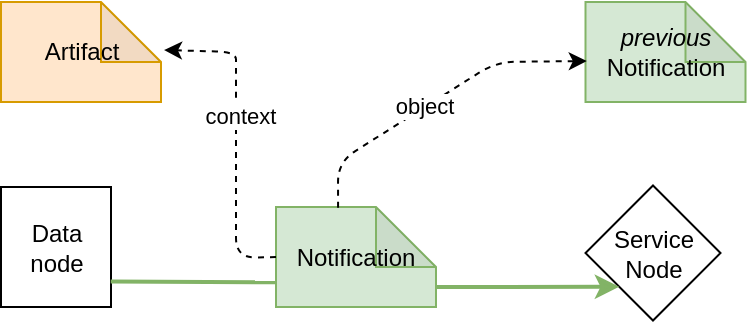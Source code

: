 <mxfile version="20.3.0" type="google"><diagram id="bKlIuONL0UMYNWtzhna3" name="Page-1"><mxGraphModel grid="1" page="1" gridSize="10" guides="1" tooltips="1" connect="1" arrows="1" fold="1" pageScale="1" pageWidth="827" pageHeight="1169" math="0" shadow="0"><root><mxCell id="0"/><mxCell id="1" parent="0"/><mxCell id="B7y1gIS1nqqBivOsphvt-3" value="Data node" style="rounded=0;whiteSpace=wrap;html=1;rotation=0;" vertex="1" parent="1"><mxGeometry x="112.5" y="382.5" width="55" height="60" as="geometry"/></mxCell><mxCell id="B7y1gIS1nqqBivOsphvt-5" value="Notification" style="shape=note;whiteSpace=wrap;html=1;backgroundOutline=1;darkOpacity=0.05;strokeColor=#82b366;fillColor=#d5e8d4;" vertex="1" parent="1"><mxGeometry x="250" y="392.5" width="80" height="50" as="geometry"/></mxCell><mxCell id="B7y1gIS1nqqBivOsphvt-6" value="Artifact" style="shape=note;whiteSpace=wrap;html=1;backgroundOutline=1;darkOpacity=0.05;strokeColor=#d79b00;fillColor=#ffe6cc;" vertex="1" parent="1"><mxGeometry x="112.5" y="290" width="80" height="50" as="geometry"/></mxCell><mxCell id="B7y1gIS1nqqBivOsphvt-8" value="" style="endArrow=classic;html=1;exitX=0;exitY=0.5;exitDx=0;exitDy=0;exitPerimeter=0;entryX=1.019;entryY=0.48;entryDx=0;entryDy=0;entryPerimeter=0;dashed=1;" edge="1" parent="1" source="B7y1gIS1nqqBivOsphvt-5" target="B7y1gIS1nqqBivOsphvt-6"><mxGeometry width="50" height="50" relative="1" as="geometry"><mxPoint x="390" y="370" as="sourcePoint"/><mxPoint x="440" y="320" as="targetPoint"/><Array as="points"><mxPoint x="230" y="418"/><mxPoint x="230" y="330"/><mxPoint x="230" y="315"/></Array></mxGeometry></mxCell><mxCell id="B7y1gIS1nqqBivOsphvt-9" value="context" style="edgeLabel;html=1;align=center;verticalAlign=middle;resizable=0;points=[];" vertex="1" connectable="0" parent="B7y1gIS1nqqBivOsphvt-8"><mxGeometry x="0.15" y="-2" relative="1" as="geometry"><mxPoint as="offset"/></mxGeometry></mxCell><mxCell id="iOjpoVvlTKAoku4WwS8u-3" value="Service&lt;br&gt;Node" style="rhombus;whiteSpace=wrap;html=1;" vertex="1" parent="1"><mxGeometry x="404.75" y="381.75" width="67.5" height="67.5" as="geometry"/></mxCell><mxCell id="kKpztmaBbpU0jkopajiu-5" value="&lt;i&gt;previous&lt;/i&gt;&lt;br&gt;Notification" style="shape=note;whiteSpace=wrap;html=1;backgroundOutline=1;darkOpacity=0.05;strokeColor=#82b366;fillColor=#d5e8d4;" vertex="1" parent="1"><mxGeometry x="404.75" y="290" width="80" height="50" as="geometry"/></mxCell><mxCell id="kKpztmaBbpU0jkopajiu-6" value="" style="endArrow=classic;html=1;rounded=1;strokeWidth=1;fontSize=11;exitX=0.388;exitY=0.007;exitDx=0;exitDy=0;exitPerimeter=0;entryX=0.008;entryY=0.59;entryDx=0;entryDy=0;entryPerimeter=0;dashed=1;" edge="1" parent="1" target="kKpztmaBbpU0jkopajiu-5"><mxGeometry width="50" height="50" relative="1" as="geometry"><mxPoint x="281.04" y="392.85" as="sourcePoint"/><mxPoint x="400" y="320" as="targetPoint"/><Array as="points"><mxPoint x="281" y="370"/><mxPoint x="360" y="320"/></Array></mxGeometry></mxCell><mxCell id="kKpztmaBbpU0jkopajiu-7" value="object" style="edgeLabel;html=1;align=center;verticalAlign=middle;resizable=0;points=[];fontSize=11;" connectable="0" vertex="1" parent="kKpztmaBbpU0jkopajiu-6"><mxGeometry x="-0.084" y="1" relative="1" as="geometry"><mxPoint as="offset"/></mxGeometry></mxCell><mxCell id="WLmLKSyVGaMUC1bXkCIW-1" value="" style="endArrow=none;html=1;rounded=0;entryX=-0.005;entryY=0.753;entryDx=0;entryDy=0;entryPerimeter=0;exitX=0.997;exitY=0.788;exitDx=0;exitDy=0;exitPerimeter=0;strokeWidth=2;fillColor=#d5e8d4;strokeColor=#82b366;" edge="1" parent="1" source="B7y1gIS1nqqBivOsphvt-3" target="B7y1gIS1nqqBivOsphvt-5"><mxGeometry width="50" height="50" relative="1" as="geometry"><mxPoint x="170" y="430" as="sourcePoint"/><mxPoint x="380" y="400" as="targetPoint"/></mxGeometry></mxCell><mxCell id="WLmLKSyVGaMUC1bXkCIW-2" value="" style="endArrow=classic;html=1;rounded=0;strokeWidth=2;entryX=0;entryY=1;entryDx=0;entryDy=0;exitX=0;exitY=0;exitDx=80;exitDy=40;exitPerimeter=0;fillColor=#d5e8d4;strokeColor=#82b366;" edge="1" parent="1" source="B7y1gIS1nqqBivOsphvt-5" target="iOjpoVvlTKAoku4WwS8u-3"><mxGeometry width="50" height="50" relative="1" as="geometry"><mxPoint x="300" y="450" as="sourcePoint"/><mxPoint x="350" y="400" as="targetPoint"/></mxGeometry></mxCell></root></mxGraphModel></diagram></mxfile>